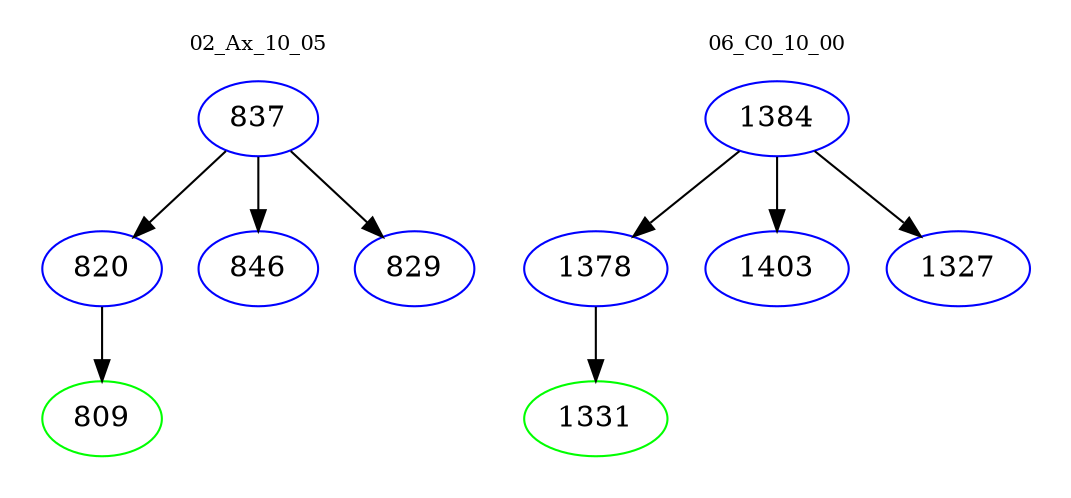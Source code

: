 digraph{
subgraph cluster_0 {
color = white
label = "02_Ax_10_05";
fontsize=10;
T0_837 [label="837", color="blue"]
T0_837 -> T0_820 [color="black"]
T0_820 [label="820", color="blue"]
T0_820 -> T0_809 [color="black"]
T0_809 [label="809", color="green"]
T0_837 -> T0_846 [color="black"]
T0_846 [label="846", color="blue"]
T0_837 -> T0_829 [color="black"]
T0_829 [label="829", color="blue"]
}
subgraph cluster_1 {
color = white
label = "06_C0_10_00";
fontsize=10;
T1_1384 [label="1384", color="blue"]
T1_1384 -> T1_1378 [color="black"]
T1_1378 [label="1378", color="blue"]
T1_1378 -> T1_1331 [color="black"]
T1_1331 [label="1331", color="green"]
T1_1384 -> T1_1403 [color="black"]
T1_1403 [label="1403", color="blue"]
T1_1384 -> T1_1327 [color="black"]
T1_1327 [label="1327", color="blue"]
}
}
